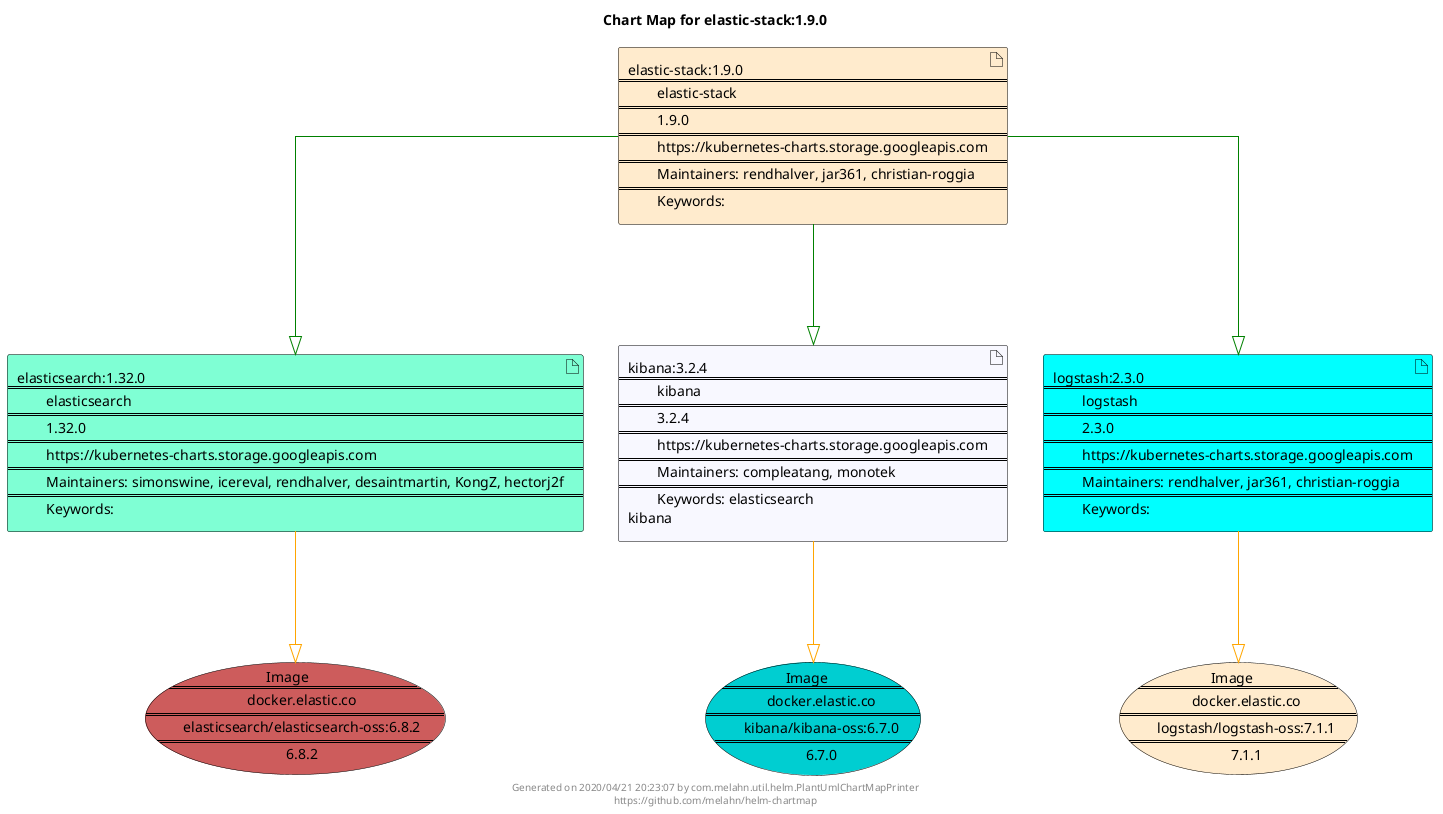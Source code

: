 @startuml
skinparam linetype ortho
skinparam backgroundColor white
skinparam usecaseBorderColor black
skinparam usecaseArrowColor LightSlateGray
skinparam artifactBorderColor black
skinparam artifactArrowColor LightSlateGray

title Chart Map for elastic-stack:1.9.0

'There are 4 referenced Helm Charts
artifact "elastic-stack:1.9.0\n====\n\telastic-stack\n====\n\t1.9.0\n====\n\thttps://kubernetes-charts.storage.googleapis.com\n====\n\tMaintainers: rendhalver, jar361, christian-roggia\n====\n\tKeywords: " as elastic_stack_1_9_0 #BlanchedAlmond
artifact "elasticsearch:1.32.0\n====\n\telasticsearch\n====\n\t1.32.0\n====\n\thttps://kubernetes-charts.storage.googleapis.com\n====\n\tMaintainers: simonswine, icereval, rendhalver, desaintmartin, KongZ, hectorj2f\n====\n\tKeywords: " as elasticsearch_1_32_0 #Aquamarine
artifact "kibana:3.2.4\n====\n\tkibana\n====\n\t3.2.4\n====\n\thttps://kubernetes-charts.storage.googleapis.com\n====\n\tMaintainers: compleatang, monotek\n====\n\tKeywords: elasticsearch\nkibana" as kibana_3_2_4 #GhostWhite
artifact "logstash:2.3.0\n====\n\tlogstash\n====\n\t2.3.0\n====\n\thttps://kubernetes-charts.storage.googleapis.com\n====\n\tMaintainers: rendhalver, jar361, christian-roggia\n====\n\tKeywords: " as logstash_2_3_0 #Aqua

'There are 3 referenced Docker Images
usecase "Image\n====\n\tdocker.elastic.co\n====\n\tlogstash/logstash-oss:7.1.1\n====\n\t7.1.1" as docker_elastic_co_logstash_logstash_oss_7_1_1 #BlanchedAlmond
usecase "Image\n====\n\tdocker.elastic.co\n====\n\telasticsearch/elasticsearch-oss:6.8.2\n====\n\t6.8.2" as docker_elastic_co_elasticsearch_elasticsearch_oss_6_8_2 #IndianRed
usecase "Image\n====\n\tdocker.elastic.co\n====\n\tkibana/kibana-oss:6.7.0\n====\n\t6.7.0" as docker_elastic_co_kibana_kibana_oss_6_7_0 #DarkTurquoise

'Chart Dependencies
elastic_stack_1_9_0--[#green]-|>elasticsearch_1_32_0
elastic_stack_1_9_0--[#green]-|>logstash_2_3_0
elastic_stack_1_9_0--[#green]-|>kibana_3_2_4
elasticsearch_1_32_0--[#orange]-|>docker_elastic_co_elasticsearch_elasticsearch_oss_6_8_2
kibana_3_2_4--[#orange]-|>docker_elastic_co_kibana_kibana_oss_6_7_0
logstash_2_3_0--[#orange]-|>docker_elastic_co_logstash_logstash_oss_7_1_1

center footer Generated on 2020/04/21 20:23:07 by com.melahn.util.helm.PlantUmlChartMapPrinter\nhttps://github.com/melahn/helm-chartmap
@enduml
